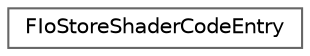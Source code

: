 digraph "Graphical Class Hierarchy"
{
 // INTERACTIVE_SVG=YES
 // LATEX_PDF_SIZE
  bgcolor="transparent";
  edge [fontname=Helvetica,fontsize=10,labelfontname=Helvetica,labelfontsize=10];
  node [fontname=Helvetica,fontsize=10,shape=box,height=0.2,width=0.4];
  rankdir="LR";
  Node0 [id="Node000000",label="FIoStoreShaderCodeEntry",height=0.2,width=0.4,color="grey40", fillcolor="white", style="filled",URL="$d0/dfd/structFIoStoreShaderCodeEntry.html",tooltip="Descriptor of an individual shader."];
}
